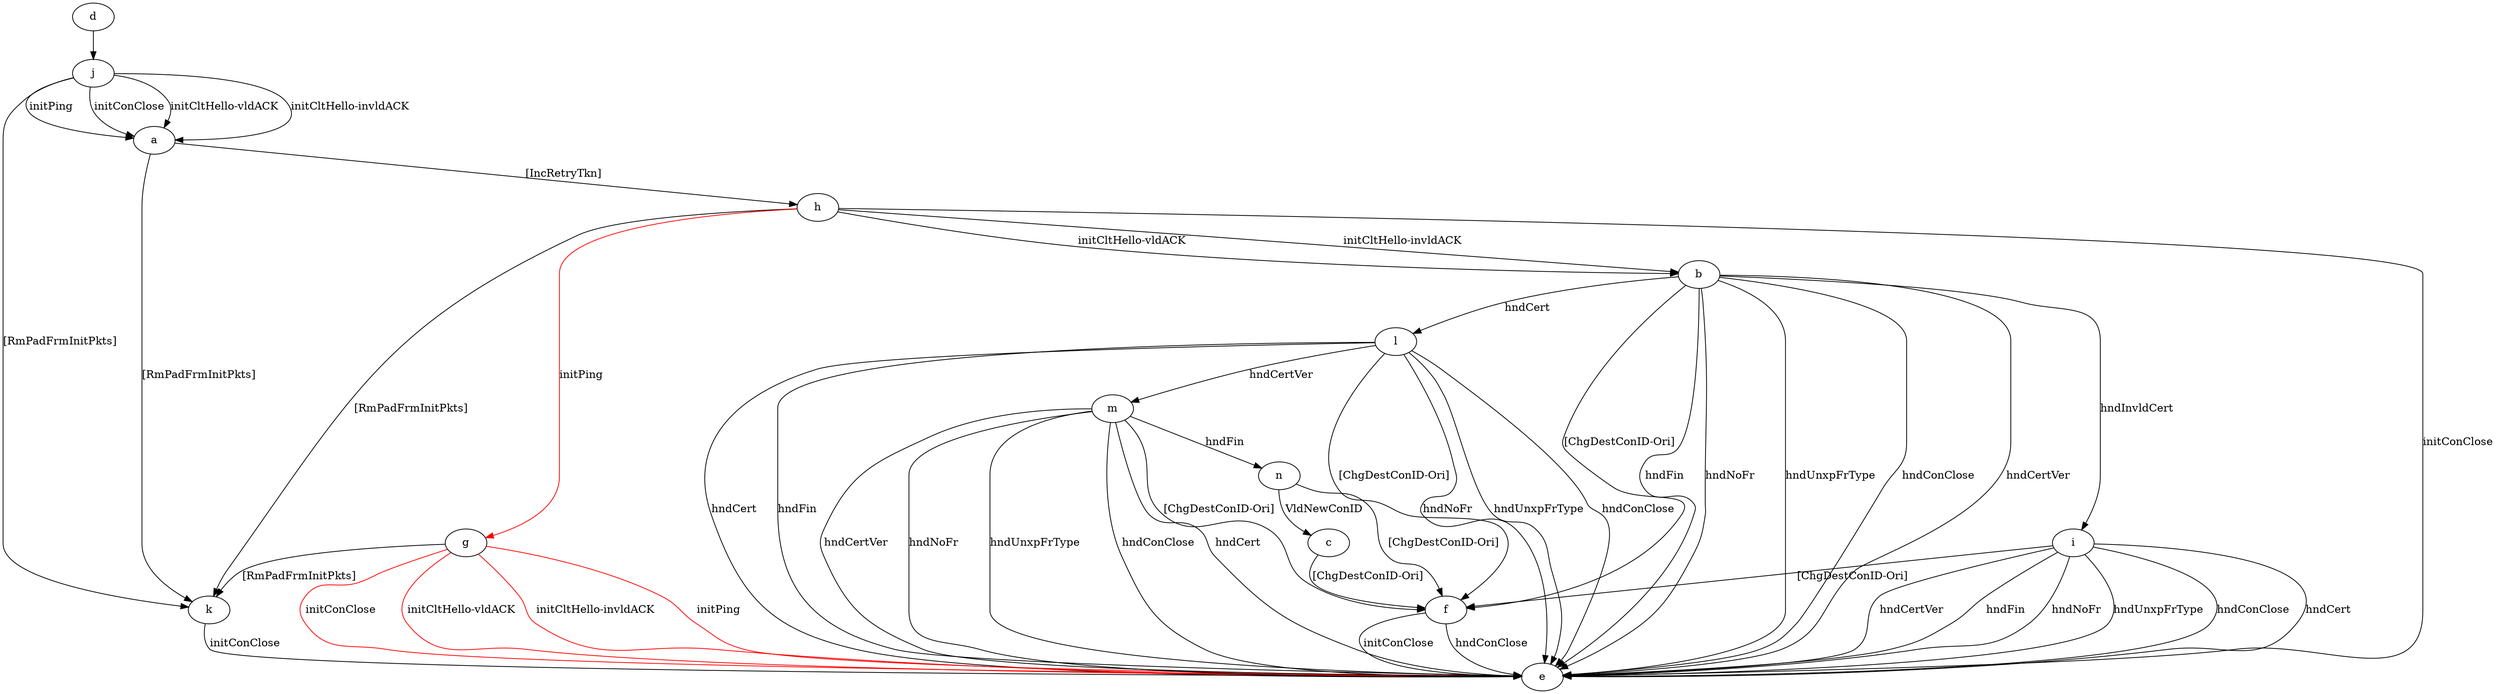 digraph "" {
	a -> h	[key=0,
		label="[IncRetryTkn] "];
	a -> k	[key=0,
		label="[RmPadFrmInitPkts] "];
	b -> e	[key=0,
		label="hndFin "];
	b -> e	[key=1,
		label="hndNoFr "];
	b -> e	[key=2,
		label="hndUnxpFrType "];
	b -> e	[key=3,
		label="hndConClose "];
	b -> e	[key=4,
		label="hndCertVer "];
	b -> f	[key=0,
		label="[ChgDestConID-Ori] "];
	b -> i	[key=0,
		label="hndInvldCert "];
	b -> l	[key=0,
		label="hndCert "];
	c -> f	[key=0,
		label="[ChgDestConID-Ori] "];
	d -> j	[key=0];
	f -> e	[key=0,
		label="initConClose "];
	f -> e	[key=1,
		label="hndConClose "];
	g -> e	[key=0,
		color=red,
		label="initPing "];
	g -> e	[key=1,
		color=red,
		label="initConClose "];
	g -> e	[key=2,
		color=red,
		label="initCltHello-vldACK "];
	g -> e	[key=3,
		color=red,
		label="initCltHello-invldACK "];
	g -> k	[key=0,
		label="[RmPadFrmInitPkts] "];
	h -> b	[key=0,
		label="initCltHello-vldACK "];
	h -> b	[key=1,
		label="initCltHello-invldACK "];
	h -> e	[key=0,
		label="initConClose "];
	h -> g	[key=0,
		color=red,
		label="initPing "];
	h -> k	[key=0,
		label="[RmPadFrmInitPkts] "];
	i -> e	[key=0,
		label="hndFin "];
	i -> e	[key=1,
		label="hndNoFr "];
	i -> e	[key=2,
		label="hndUnxpFrType "];
	i -> e	[key=3,
		label="hndConClose "];
	i -> e	[key=4,
		label="hndCert "];
	i -> e	[key=5,
		label="hndCertVer "];
	i -> f	[key=0,
		label="[ChgDestConID-Ori] "];
	j -> a	[key=0,
		label="initPing "];
	j -> a	[key=1,
		label="initConClose "];
	j -> a	[key=2,
		label="initCltHello-vldACK "];
	j -> a	[key=3,
		label="initCltHello-invldACK "];
	j -> k	[key=0,
		label="[RmPadFrmInitPkts] "];
	k -> e	[key=0,
		label="initConClose "];
	l -> e	[key=0,
		label="hndFin "];
	l -> e	[key=1,
		label="hndNoFr "];
	l -> e	[key=2,
		label="hndUnxpFrType "];
	l -> e	[key=3,
		label="hndConClose "];
	l -> e	[key=4,
		label="hndCert "];
	l -> f	[key=0,
		label="[ChgDestConID-Ori] "];
	l -> m	[key=0,
		label="hndCertVer "];
	m -> e	[key=0,
		label="hndNoFr "];
	m -> e	[key=1,
		label="hndUnxpFrType "];
	m -> e	[key=2,
		label="hndConClose "];
	m -> e	[key=3,
		label="hndCert "];
	m -> e	[key=4,
		label="hndCertVer "];
	m -> f	[key=0,
		label="[ChgDestConID-Ori] "];
	m -> n	[key=0,
		label="hndFin "];
	n -> c	[key=0,
		label="VldNewConID "];
	n -> f	[key=0,
		label="[ChgDestConID-Ori] "];
}
